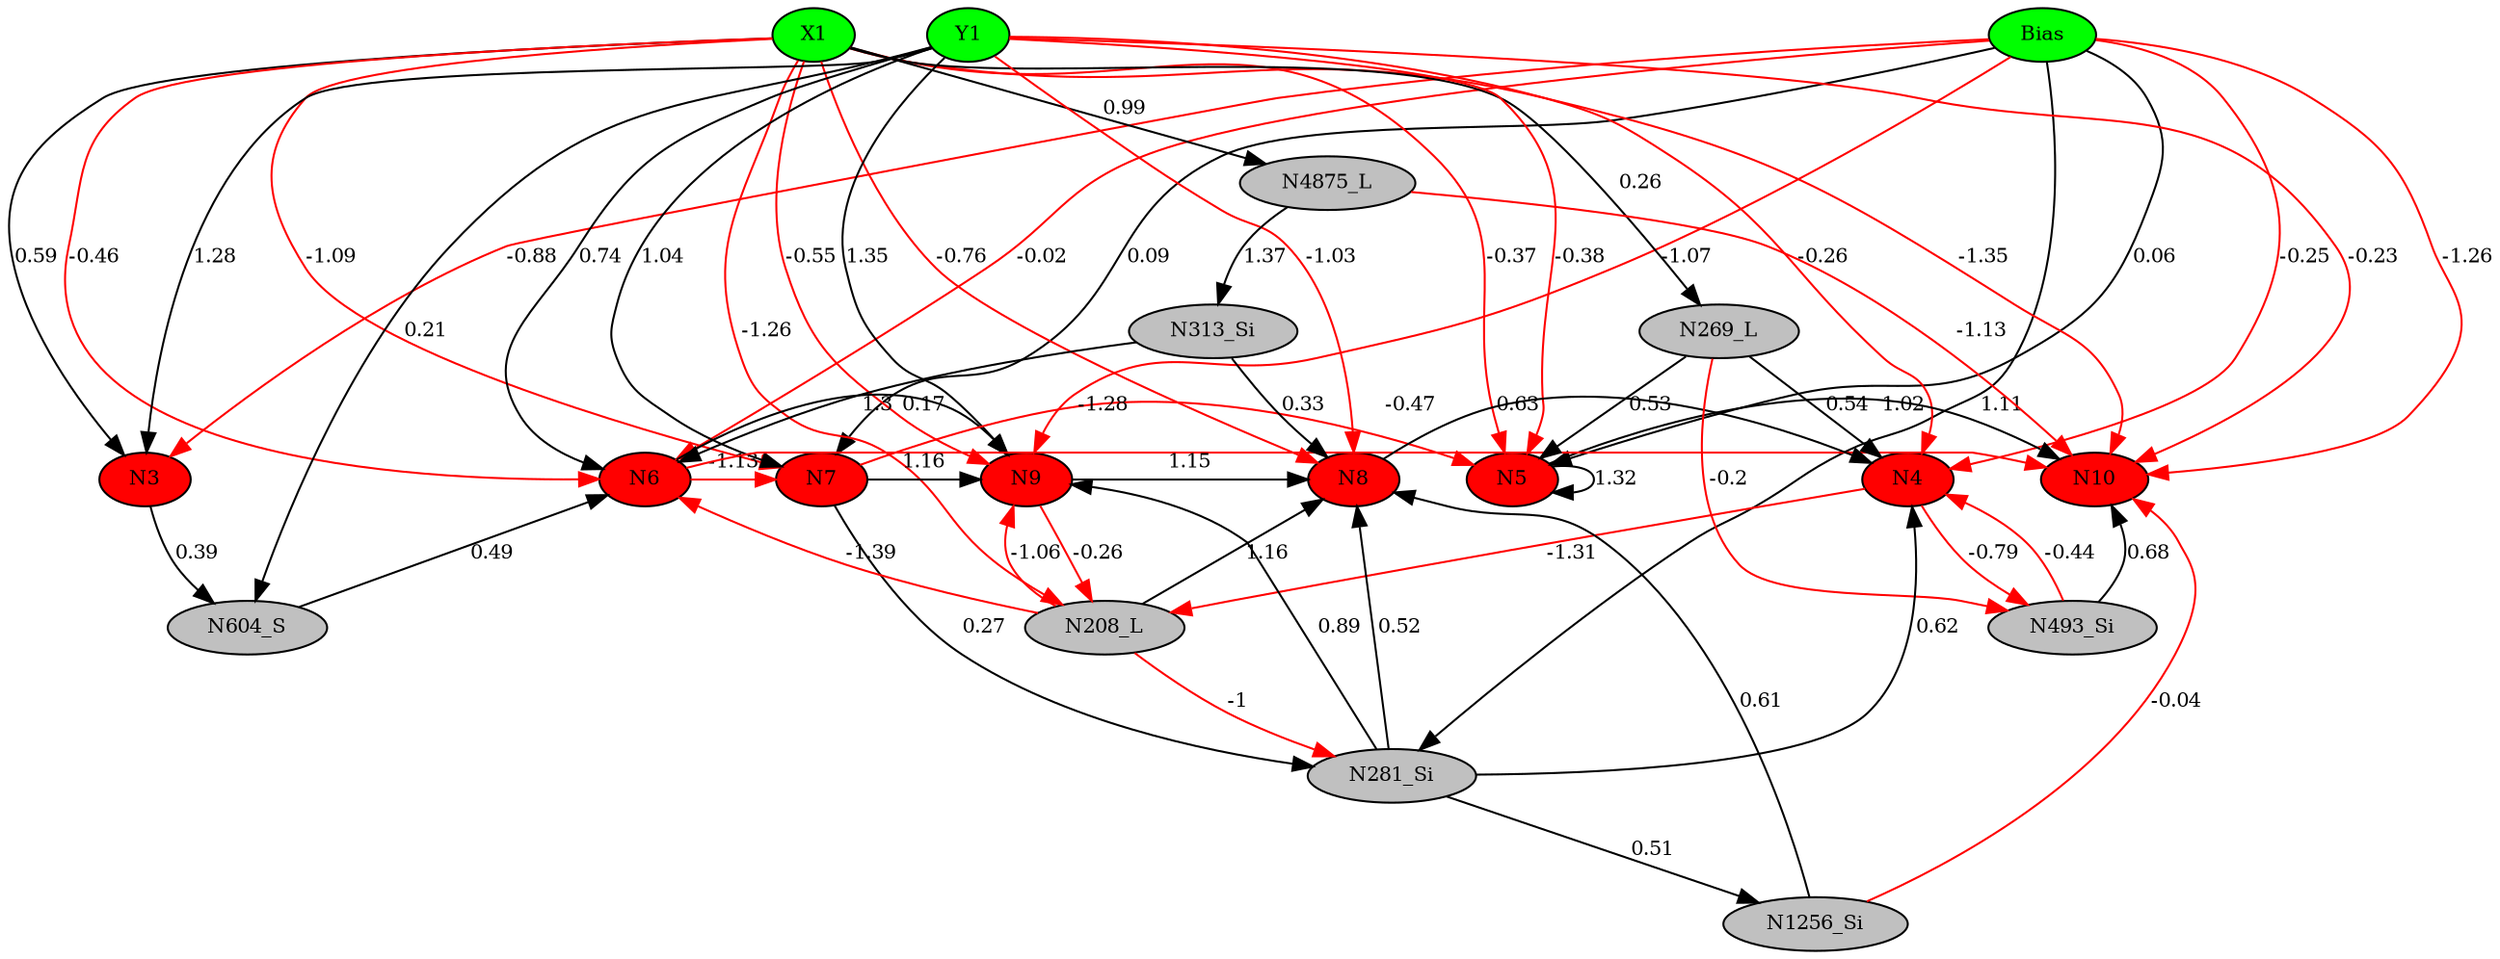 digraph g { 
N0 [shape=ellipse, label=Bias,fontsize=10,height=0.1,width=0.1,style=filled,fillcolor=green]
N1[shape=ellipse label=X1,fontsize=10,height=0.1,width=0.1,style=filled,fillcolor=green]
N2[shape=ellipse label=Y1,fontsize=10,height=0.1,width=0.1,style=filled,fillcolor=green]
N3[shape=ellipse,fontsize = 10, height = 0.1, width = 0.1, style = filled, fillcolor = red]
N4[shape=ellipse,fontsize = 10, height = 0.1, width = 0.1, style = filled, fillcolor = red]
N5[shape=ellipse,fontsize = 10, height = 0.1, width = 0.1, style = filled, fillcolor = red]
N6[shape=ellipse,fontsize = 10, height = 0.1, width = 0.1, style = filled, fillcolor = red]
N7[shape=ellipse,fontsize = 10, height = 0.1, width = 0.1, style = filled, fillcolor = red]
N8[shape=ellipse,fontsize = 10, height = 0.1, width = 0.1, style = filled, fillcolor = red]
N9[shape=ellipse,fontsize = 10, height = 0.1, width = 0.1, style = filled, fillcolor = red]
N10[shape=ellipse,fontsize = 10, height = 0.1, width = 0.1, style = filled, fillcolor = red]
N208[shape=ellipse, label=N208_L,fontsize=10,height=0.1,width=0.1,style=filled,fillcolor=gray]
N269[shape=ellipse, label=N269_L,fontsize=10,height=0.1,width=0.1,style=filled,fillcolor=gray]
N281[shape=ellipse, label=N281_Si,fontsize=10,height=0.1,width=0.1,style=filled,fillcolor=gray]
N313[shape=ellipse, label=N313_Si,fontsize=10,height=0.1,width=0.1,style=filled,fillcolor=gray]
N493[shape=ellipse, label=N493_Si,fontsize=10,height=0.1,width=0.1,style=filled,fillcolor=gray]
N604[shape=ellipse, label=N604_S,fontsize=10,height=0.1,width=0.1,style=filled,fillcolor=gray]
N1256[shape=ellipse, label=N1256_Si,fontsize=10,height=0.1,width=0.1,style=filled,fillcolor=gray]
N4875[shape=ellipse, label=N4875_L,fontsize=10,height=0.1,width=0.1,style=filled,fillcolor=gray]
N0 -> N3 [color=red] [arrowType=inv][ label=-0.88,fontsize=10]
N1 -> N3 [color=black] [ label=0.59,fontsize=10]
N2 -> N3 [color=black] [ label=1.28,fontsize=10]
N0 -> N4 [color=red] [arrowType=inv][ label=-0.25,fontsize=10]
N2 -> N4 [color=red] [arrowType=inv][ label=-0.26,fontsize=10]
N0 -> N5 [color=black] [ label=0.06,fontsize=10]
N1 -> N5 [color=red] [arrowType=inv][ label=-0.37,fontsize=10]
N2 -> N5 [color=red] [arrowType=inv][ label=-0.38,fontsize=10]
N0 -> N6 [color=red] [arrowType=inv][ label=-0.02,fontsize=10]
N2 -> N6 [color=black] [ label=0.74,fontsize=10]
N0 -> N7 [color=black] [ label=0.09,fontsize=10]
N1 -> N7 [color=red] [arrowType=inv][ label=-1.09,fontsize=10]
N2 -> N7 [color=black] [ label=1.04,fontsize=10]
N1 -> N8 [color=red] [arrowType=inv][ label=-0.76,fontsize=10]
N2 -> N8 [color=red] [arrowType=inv][ label=-1.03,fontsize=10]
N0 -> N9 [color=red] [arrowType=inv][ label=-1.07,fontsize=10]
N2 -> N9 [color=black] [ label=1.35,fontsize=10]
N0 -> N10 [color=red] [arrowType=inv][ label=-1.26,fontsize=10]
N1 -> N10 [color=red] [arrowType=inv][ label=-1.35,fontsize=10]
N2 -> N10 [color=red] [arrowType=inv][ label=-0.23,fontsize=10]
N8 -> N4 [color=black] [ label=0.63,fontsize=10]
N9 -> N8 [color=black] [ label=1.15,fontsize=10]
N1 -> N208 [color=red] [arrowType=inv][ label=-1.26,fontsize=10]
N208 -> N9 [color=red] [arrowType=inv][ label=-1.06,fontsize=10]
N4 -> N208 [color=red] [arrowType=inv][ label=-1.31,fontsize=10]
N5 -> N5 [color=black] [ label=1.32,fontsize=10]
N1 -> N269 [color=black] [ label=0.26,fontsize=10]
N269 -> N4 [color=black] [ label=0.54,fontsize=10]
N0 -> N281 [color=black] [ label=1.11,fontsize=10]
N281 -> N8 [color=black] [ label=0.52,fontsize=10]
N313 -> N6 [color=black] [ label=1.3,fontsize=10]
N1 -> N6 [color=red] [arrowType=inv][ label=-0.46,fontsize=10]
N269 -> N493 [color=red] [arrowType=inv][ label=-0.2,fontsize=10]
N493 -> N4 [color=red] [arrowType=inv][ label=-0.44,fontsize=10]
N281 -> N4 [color=black] [ label=0.62,fontsize=10]
N6 -> N10 [color=red] [arrowType=inv][ label=-0.47,fontsize=10]
N2 -> N604 [color=black] [ label=0.21,fontsize=10]
N604 -> N6 [color=black] [ label=0.49,fontsize=10]
N6 -> N7 [color=red] [arrowType=inv][ label=-1.13,fontsize=10]
N5 -> N10 [color=black] [ label=1.02,fontsize=10]
N281 -> N9 [color=black] [ label=0.89,fontsize=10]
N208 -> N8 [color=black] [ label=1.16,fontsize=10]
N208 -> N281 [color=red] [arrowType=inv][ label=-1,fontsize=10]
N7 -> N9 [color=black] [ label=1.16,fontsize=10]
N1 -> N9 [color=red] [arrowType=inv][ label=-0.55,fontsize=10]
N281 -> N1256 [color=black] [ label=0.51,fontsize=10]
N1256 -> N8 [color=black] [ label=0.61,fontsize=10]
N208 -> N6 [color=red] [arrowType=inv][ label=-1.39,fontsize=10]
N7 -> N281 [color=black] [ label=0.27,fontsize=10]
N313 -> N8 [color=black] [ label=0.33,fontsize=10]
N9 -> N208 [color=red] [arrowType=inv][ label=-0.26,fontsize=10]
N3 -> N604 [color=black] [ label=0.39,fontsize=10]
N4 -> N493 [color=red] [arrowType=inv][ label=-0.79,fontsize=10]
N6 -> N9 [color=black] [ label=0.17,fontsize=10]
N493 -> N10 [color=black] [ label=0.68,fontsize=10]
N269 -> N5 [color=black] [ label=0.53,fontsize=10]
N7 -> N5 [color=red] [arrowType=inv][ label=-1.28,fontsize=10]
N1 -> N4875 [color=black] [ label=0.99,fontsize=10]
N4875 -> N313 [color=black] [ label=1.37,fontsize=10]
N1256 -> N10 [color=red] [arrowType=inv][ label=-0.04,fontsize=10]
N4875 -> N10 [color=red] [arrowType=inv][ label=-1.13,fontsize=10]
 { rank=same; 
N3
N4
N5
N6
N7
N8
N9
N10
 } 
 { rank=same; 
N1 ->N2 ->N0 [style=invis]
 } 
}
